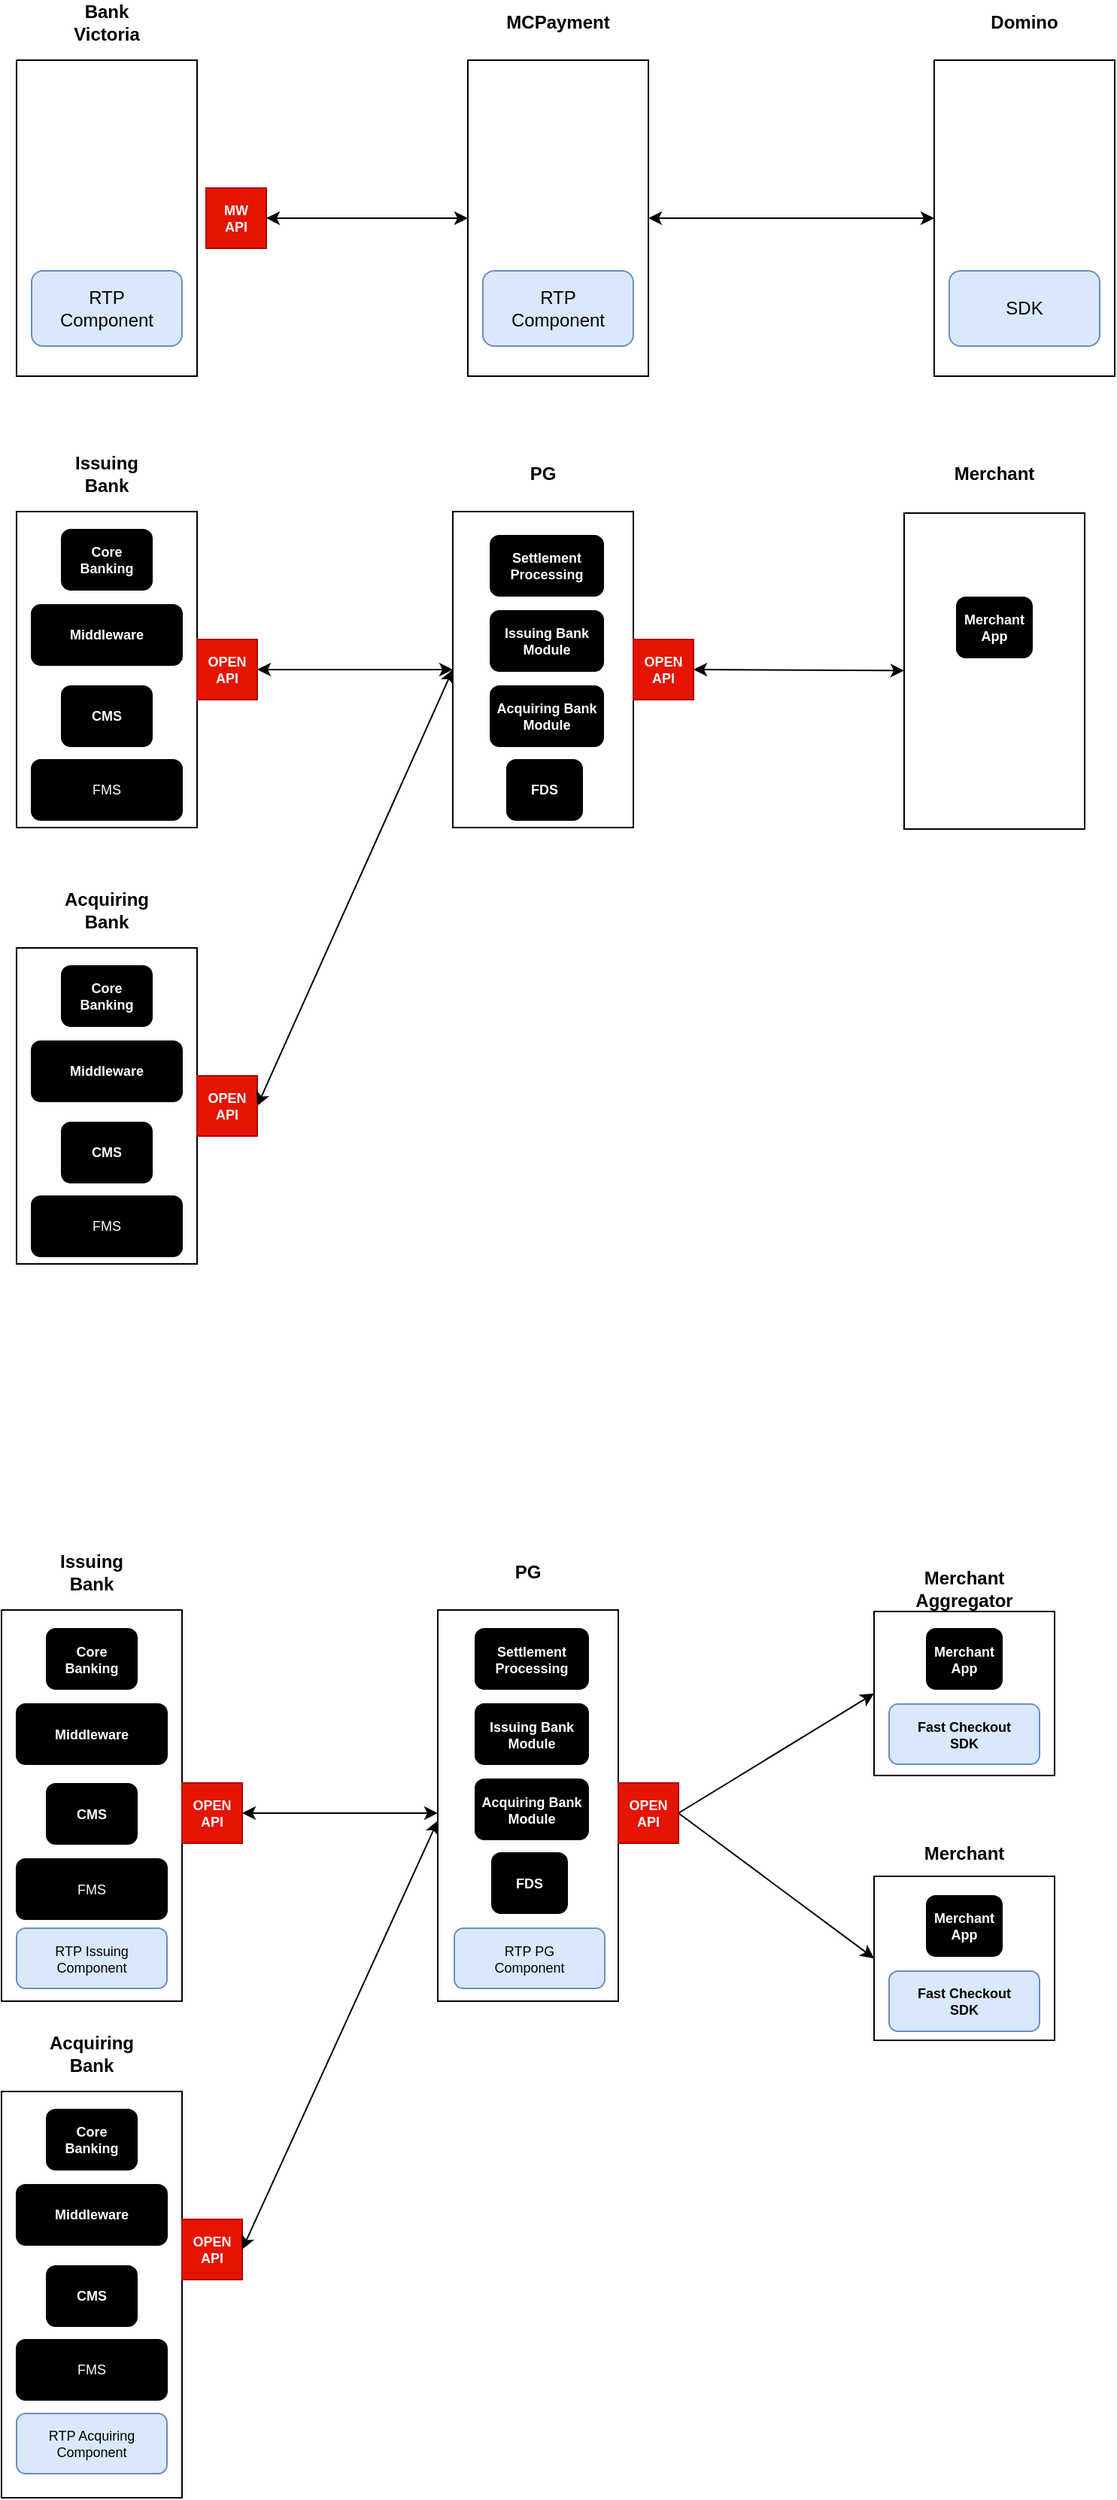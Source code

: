 <mxfile version="17.4.1" type="github">
  <diagram id="5-1qBF89IbfFa1BY4Lqq" name="Page-1">
    <mxGraphModel dx="978" dy="575" grid="1" gridSize="10" guides="1" tooltips="1" connect="1" arrows="1" fold="1" page="1" pageScale="1" pageWidth="850" pageHeight="1100" math="0" shadow="0">
      <root>
        <mxCell id="0" />
        <mxCell id="1" parent="0" />
        <mxCell id="tZL4ecfah4JBYp6cC6tO-1" value="" style="rounded=0;whiteSpace=wrap;html=1;" vertex="1" parent="1">
          <mxGeometry x="80" y="140" width="120" height="210" as="geometry" />
        </mxCell>
        <mxCell id="tZL4ecfah4JBYp6cC6tO-2" value="Bank Victoria" style="text;html=1;strokeColor=none;fillColor=none;align=center;verticalAlign=middle;whiteSpace=wrap;rounded=0;fontStyle=1" vertex="1" parent="1">
          <mxGeometry x="110" y="100" width="60" height="30" as="geometry" />
        </mxCell>
        <mxCell id="tZL4ecfah4JBYp6cC6tO-3" value="" style="rounded=0;whiteSpace=wrap;html=1;" vertex="1" parent="1">
          <mxGeometry x="380" y="140" width="120" height="210" as="geometry" />
        </mxCell>
        <mxCell id="tZL4ecfah4JBYp6cC6tO-4" value="MCPayment" style="text;html=1;strokeColor=none;fillColor=none;align=center;verticalAlign=middle;whiteSpace=wrap;rounded=0;fontStyle=1" vertex="1" parent="1">
          <mxGeometry x="410" y="100" width="60" height="30" as="geometry" />
        </mxCell>
        <mxCell id="tZL4ecfah4JBYp6cC6tO-5" value="" style="rounded=0;whiteSpace=wrap;html=1;" vertex="1" parent="1">
          <mxGeometry x="690" y="140" width="120" height="210" as="geometry" />
        </mxCell>
        <mxCell id="tZL4ecfah4JBYp6cC6tO-6" value="Domino" style="text;html=1;strokeColor=none;fillColor=none;align=center;verticalAlign=middle;whiteSpace=wrap;rounded=0;fontStyle=1" vertex="1" parent="1">
          <mxGeometry x="720" y="100" width="60" height="30" as="geometry" />
        </mxCell>
        <mxCell id="tZL4ecfah4JBYp6cC6tO-7" value="RTP&lt;br&gt;Component" style="rounded=1;whiteSpace=wrap;html=1;fillColor=#dae8fc;strokeColor=#6c8ebf;" vertex="1" parent="1">
          <mxGeometry x="90" y="280" width="100" height="50" as="geometry" />
        </mxCell>
        <mxCell id="tZL4ecfah4JBYp6cC6tO-8" value="RTP&lt;br&gt;Component" style="rounded=1;whiteSpace=wrap;html=1;fillColor=#dae8fc;strokeColor=#6c8ebf;" vertex="1" parent="1">
          <mxGeometry x="390" y="280" width="100" height="50" as="geometry" />
        </mxCell>
        <mxCell id="tZL4ecfah4JBYp6cC6tO-9" value="SDK" style="rounded=1;whiteSpace=wrap;html=1;fillColor=#dae8fc;strokeColor=#6c8ebf;" vertex="1" parent="1">
          <mxGeometry x="700" y="280" width="100" height="50" as="geometry" />
        </mxCell>
        <mxCell id="tZL4ecfah4JBYp6cC6tO-12" value="" style="endArrow=classic;startArrow=classic;html=1;rounded=0;exitX=1;exitY=0.5;exitDx=0;exitDy=0;entryX=0;entryY=0.5;entryDx=0;entryDy=0;" edge="1" parent="1" source="tZL4ecfah4JBYp6cC6tO-35" target="tZL4ecfah4JBYp6cC6tO-3">
          <mxGeometry width="50" height="50" relative="1" as="geometry">
            <mxPoint x="410" y="230" as="sourcePoint" />
            <mxPoint x="460" y="180" as="targetPoint" />
          </mxGeometry>
        </mxCell>
        <mxCell id="tZL4ecfah4JBYp6cC6tO-13" value="" style="endArrow=classic;startArrow=classic;html=1;rounded=0;entryX=0;entryY=0.5;entryDx=0;entryDy=0;" edge="1" parent="1" source="tZL4ecfah4JBYp6cC6tO-3" target="tZL4ecfah4JBYp6cC6tO-5">
          <mxGeometry width="50" height="50" relative="1" as="geometry">
            <mxPoint x="410" y="230" as="sourcePoint" />
            <mxPoint x="460" y="180" as="targetPoint" />
          </mxGeometry>
        </mxCell>
        <mxCell id="tZL4ecfah4JBYp6cC6tO-15" value="" style="rounded=0;whiteSpace=wrap;html=1;" vertex="1" parent="1">
          <mxGeometry x="80" y="440" width="120" height="210" as="geometry" />
        </mxCell>
        <mxCell id="tZL4ecfah4JBYp6cC6tO-16" value="Issuing&lt;br&gt;Bank" style="text;html=1;strokeColor=none;fillColor=none;align=center;verticalAlign=middle;whiteSpace=wrap;rounded=0;fontStyle=1" vertex="1" parent="1">
          <mxGeometry x="110" y="400" width="60" height="30" as="geometry" />
        </mxCell>
        <mxCell id="tZL4ecfah4JBYp6cC6tO-17" value="" style="rounded=0;whiteSpace=wrap;html=1;" vertex="1" parent="1">
          <mxGeometry x="370" y="440" width="120" height="210" as="geometry" />
        </mxCell>
        <mxCell id="tZL4ecfah4JBYp6cC6tO-18" value="PG" style="text;html=1;strokeColor=none;fillColor=none;align=center;verticalAlign=middle;whiteSpace=wrap;rounded=0;fontStyle=1" vertex="1" parent="1">
          <mxGeometry x="400" y="400" width="60" height="30" as="geometry" />
        </mxCell>
        <mxCell id="tZL4ecfah4JBYp6cC6tO-19" value="" style="rounded=0;whiteSpace=wrap;html=1;" vertex="1" parent="1">
          <mxGeometry x="670" y="441" width="120" height="210" as="geometry" />
        </mxCell>
        <mxCell id="tZL4ecfah4JBYp6cC6tO-20" value="Merchant" style="text;html=1;strokeColor=none;fillColor=none;align=center;verticalAlign=middle;whiteSpace=wrap;rounded=0;fontStyle=1" vertex="1" parent="1">
          <mxGeometry x="700" y="400" width="60" height="30" as="geometry" />
        </mxCell>
        <mxCell id="tZL4ecfah4JBYp6cC6tO-26" value="Core Banking" style="rounded=1;whiteSpace=wrap;html=1;fillColor=#000000;strokeColor=#000000;fontColor=#FFFFFF;fontSize=9;fontStyle=1" vertex="1" parent="1">
          <mxGeometry x="110" y="452" width="60" height="40" as="geometry" />
        </mxCell>
        <mxCell id="tZL4ecfah4JBYp6cC6tO-27" value="Middleware" style="rounded=1;whiteSpace=wrap;html=1;fillColor=#000000;strokeColor=#000000;fontColor=#FFFFFF;fontSize=9;fontStyle=1" vertex="1" parent="1">
          <mxGeometry x="90" y="502" width="100" height="40" as="geometry" />
        </mxCell>
        <mxCell id="tZL4ecfah4JBYp6cC6tO-29" value="Settlement&lt;br&gt;Processing" style="rounded=1;whiteSpace=wrap;html=1;fillColor=#000000;strokeColor=#000000;fontColor=#FFFFFF;fontSize=9;fontStyle=1" vertex="1" parent="1">
          <mxGeometry x="395" y="456" width="75" height="40" as="geometry" />
        </mxCell>
        <mxCell id="tZL4ecfah4JBYp6cC6tO-31" value="Merchant App" style="rounded=1;whiteSpace=wrap;html=1;fillColor=#000000;strokeColor=#000000;fontColor=#FFFFFF;fontSize=9;fontStyle=1" vertex="1" parent="1">
          <mxGeometry x="705" y="497" width="50" height="40" as="geometry" />
        </mxCell>
        <mxCell id="tZL4ecfah4JBYp6cC6tO-35" value="&lt;b&gt;MW&lt;br&gt;API&lt;/b&gt;" style="whiteSpace=wrap;html=1;aspect=fixed;fontFamily=Helvetica;fontSize=9;strokeColor=#B20000;fillColor=#e51400;fontColor=#ffffff;" vertex="1" parent="1">
          <mxGeometry x="206" y="225" width="40" height="40" as="geometry" />
        </mxCell>
        <mxCell id="tZL4ecfah4JBYp6cC6tO-36" value="&lt;span style=&quot;font-weight: normal&quot;&gt;FMS&lt;/span&gt;" style="rounded=1;whiteSpace=wrap;html=1;fillColor=#000000;strokeColor=#000000;fontColor=#FFFFFF;fontSize=9;fontStyle=1" vertex="1" parent="1">
          <mxGeometry x="90" y="605" width="100" height="40" as="geometry" />
        </mxCell>
        <mxCell id="tZL4ecfah4JBYp6cC6tO-37" value="Issuing Bank Module" style="rounded=1;whiteSpace=wrap;html=1;fillColor=#000000;strokeColor=#000000;fontColor=#FFFFFF;fontSize=9;fontStyle=1" vertex="1" parent="1">
          <mxGeometry x="395" y="506" width="75" height="40" as="geometry" />
        </mxCell>
        <mxCell id="tZL4ecfah4JBYp6cC6tO-38" value="FDS" style="rounded=1;whiteSpace=wrap;html=1;fillColor=#000000;strokeColor=#000000;fontColor=#FFFFFF;fontSize=9;fontStyle=1" vertex="1" parent="1">
          <mxGeometry x="406" y="605" width="50" height="40" as="geometry" />
        </mxCell>
        <mxCell id="tZL4ecfah4JBYp6cC6tO-39" value="Acquiring Bank Module" style="rounded=1;whiteSpace=wrap;html=1;fillColor=#000000;strokeColor=#000000;fontColor=#FFFFFF;fontSize=9;fontStyle=1" vertex="1" parent="1">
          <mxGeometry x="395" y="556" width="75" height="40" as="geometry" />
        </mxCell>
        <mxCell id="tZL4ecfah4JBYp6cC6tO-40" value="CMS" style="rounded=1;whiteSpace=wrap;html=1;fillColor=#000000;strokeColor=#000000;fontColor=#FFFFFF;fontSize=9;fontStyle=1" vertex="1" parent="1">
          <mxGeometry x="110" y="556" width="60" height="40" as="geometry" />
        </mxCell>
        <mxCell id="tZL4ecfah4JBYp6cC6tO-41" value="&lt;b&gt;OPEN&lt;br&gt;API&lt;/b&gt;" style="whiteSpace=wrap;html=1;aspect=fixed;fontFamily=Helvetica;fontSize=9;strokeColor=#B20000;fillColor=#e51400;fontColor=#ffffff;" vertex="1" parent="1">
          <mxGeometry x="200" y="525" width="40" height="40" as="geometry" />
        </mxCell>
        <mxCell id="tZL4ecfah4JBYp6cC6tO-42" value="" style="endArrow=classic;startArrow=classic;html=1;rounded=0;fontFamily=Helvetica;fontSize=9;fontColor=#FFFFFF;exitX=1;exitY=0.5;exitDx=0;exitDy=0;entryX=0;entryY=0.5;entryDx=0;entryDy=0;" edge="1" parent="1" source="tZL4ecfah4JBYp6cC6tO-41" target="tZL4ecfah4JBYp6cC6tO-17">
          <mxGeometry width="50" height="50" relative="1" as="geometry">
            <mxPoint x="360" y="510" as="sourcePoint" />
            <mxPoint x="410" y="460" as="targetPoint" />
          </mxGeometry>
        </mxCell>
        <mxCell id="tZL4ecfah4JBYp6cC6tO-43" value="&lt;b&gt;OPEN&lt;br&gt;API&lt;/b&gt;" style="whiteSpace=wrap;html=1;aspect=fixed;fontFamily=Helvetica;fontSize=9;strokeColor=#B20000;fillColor=#e51400;fontColor=#ffffff;" vertex="1" parent="1">
          <mxGeometry x="490" y="525" width="40" height="40" as="geometry" />
        </mxCell>
        <mxCell id="tZL4ecfah4JBYp6cC6tO-44" value="" style="endArrow=classic;startArrow=classic;html=1;rounded=0;fontFamily=Helvetica;fontSize=9;fontColor=#FFFFFF;exitX=1;exitY=0.5;exitDx=0;exitDy=0;" edge="1" parent="1" source="tZL4ecfah4JBYp6cC6tO-43" target="tZL4ecfah4JBYp6cC6tO-19">
          <mxGeometry width="50" height="50" relative="1" as="geometry">
            <mxPoint x="650" y="510" as="sourcePoint" />
            <mxPoint x="630" y="545" as="targetPoint" />
          </mxGeometry>
        </mxCell>
        <mxCell id="tZL4ecfah4JBYp6cC6tO-46" value="" style="rounded=0;whiteSpace=wrap;html=1;" vertex="1" parent="1">
          <mxGeometry x="80" y="730" width="120" height="210" as="geometry" />
        </mxCell>
        <mxCell id="tZL4ecfah4JBYp6cC6tO-47" value="Acquiring&lt;br&gt;Bank" style="text;html=1;strokeColor=none;fillColor=none;align=center;verticalAlign=middle;whiteSpace=wrap;rounded=0;fontStyle=1" vertex="1" parent="1">
          <mxGeometry x="110" y="690" width="60" height="30" as="geometry" />
        </mxCell>
        <mxCell id="tZL4ecfah4JBYp6cC6tO-48" value="Core Banking" style="rounded=1;whiteSpace=wrap;html=1;fillColor=#000000;strokeColor=#000000;fontColor=#FFFFFF;fontSize=9;fontStyle=1" vertex="1" parent="1">
          <mxGeometry x="110" y="742" width="60" height="40" as="geometry" />
        </mxCell>
        <mxCell id="tZL4ecfah4JBYp6cC6tO-49" value="Middleware" style="rounded=1;whiteSpace=wrap;html=1;fillColor=#000000;strokeColor=#000000;fontColor=#FFFFFF;fontSize=9;fontStyle=1" vertex="1" parent="1">
          <mxGeometry x="90" y="792" width="100" height="40" as="geometry" />
        </mxCell>
        <mxCell id="tZL4ecfah4JBYp6cC6tO-50" value="&lt;span style=&quot;font-weight: normal&quot;&gt;FMS&lt;/span&gt;" style="rounded=1;whiteSpace=wrap;html=1;fillColor=#000000;strokeColor=#000000;fontColor=#FFFFFF;fontSize=9;fontStyle=1" vertex="1" parent="1">
          <mxGeometry x="90" y="895" width="100" height="40" as="geometry" />
        </mxCell>
        <mxCell id="tZL4ecfah4JBYp6cC6tO-51" value="CMS" style="rounded=1;whiteSpace=wrap;html=1;fillColor=#000000;strokeColor=#000000;fontColor=#FFFFFF;fontSize=9;fontStyle=1" vertex="1" parent="1">
          <mxGeometry x="110" y="846" width="60" height="40" as="geometry" />
        </mxCell>
        <mxCell id="tZL4ecfah4JBYp6cC6tO-52" value="&lt;b&gt;OPEN&lt;br&gt;API&lt;/b&gt;" style="whiteSpace=wrap;html=1;aspect=fixed;fontFamily=Helvetica;fontSize=9;strokeColor=#B20000;fillColor=#e51400;fontColor=#ffffff;" vertex="1" parent="1">
          <mxGeometry x="200" y="815" width="40" height="40" as="geometry" />
        </mxCell>
        <mxCell id="tZL4ecfah4JBYp6cC6tO-53" value="" style="endArrow=classic;startArrow=classic;html=1;rounded=0;fontFamily=Helvetica;fontSize=9;fontColor=#FFFFFF;entryX=0;entryY=0.5;entryDx=0;entryDy=0;exitX=1;exitY=0.5;exitDx=0;exitDy=0;" edge="1" parent="1" source="tZL4ecfah4JBYp6cC6tO-52" target="tZL4ecfah4JBYp6cC6tO-17">
          <mxGeometry width="50" height="50" relative="1" as="geometry">
            <mxPoint x="300" y="740" as="sourcePoint" />
            <mxPoint x="350" y="690" as="targetPoint" />
          </mxGeometry>
        </mxCell>
        <mxCell id="tZL4ecfah4JBYp6cC6tO-54" value="" style="rounded=0;whiteSpace=wrap;html=1;" vertex="1" parent="1">
          <mxGeometry x="70" y="1170" width="120" height="260" as="geometry" />
        </mxCell>
        <mxCell id="tZL4ecfah4JBYp6cC6tO-55" value="Issuing&lt;br&gt;Bank" style="text;html=1;strokeColor=none;fillColor=none;align=center;verticalAlign=middle;whiteSpace=wrap;rounded=0;fontStyle=1" vertex="1" parent="1">
          <mxGeometry x="100" y="1130" width="60" height="30" as="geometry" />
        </mxCell>
        <mxCell id="tZL4ecfah4JBYp6cC6tO-56" value="" style="rounded=0;whiteSpace=wrap;html=1;" vertex="1" parent="1">
          <mxGeometry x="360" y="1170" width="120" height="260" as="geometry" />
        </mxCell>
        <mxCell id="tZL4ecfah4JBYp6cC6tO-57" value="PG" style="text;html=1;strokeColor=none;fillColor=none;align=center;verticalAlign=middle;whiteSpace=wrap;rounded=0;fontStyle=1" vertex="1" parent="1">
          <mxGeometry x="390" y="1130" width="60" height="30" as="geometry" />
        </mxCell>
        <mxCell id="tZL4ecfah4JBYp6cC6tO-58" value="" style="rounded=0;whiteSpace=wrap;html=1;" vertex="1" parent="1">
          <mxGeometry x="650" y="1171" width="120" height="109" as="geometry" />
        </mxCell>
        <mxCell id="tZL4ecfah4JBYp6cC6tO-59" value="Merchant&lt;br&gt;Aggregator" style="text;html=1;strokeColor=none;fillColor=none;align=center;verticalAlign=middle;whiteSpace=wrap;rounded=0;fontStyle=1" vertex="1" parent="1">
          <mxGeometry x="680" y="1141" width="60" height="30" as="geometry" />
        </mxCell>
        <mxCell id="tZL4ecfah4JBYp6cC6tO-60" value="Core Banking" style="rounded=1;whiteSpace=wrap;html=1;fillColor=#000000;strokeColor=#000000;fontColor=#FFFFFF;fontSize=9;fontStyle=1" vertex="1" parent="1">
          <mxGeometry x="100" y="1182.5" width="60" height="40" as="geometry" />
        </mxCell>
        <mxCell id="tZL4ecfah4JBYp6cC6tO-61" value="Middleware" style="rounded=1;whiteSpace=wrap;html=1;fillColor=#000000;strokeColor=#000000;fontColor=#FFFFFF;fontSize=9;fontStyle=1" vertex="1" parent="1">
          <mxGeometry x="80" y="1232.5" width="100" height="40" as="geometry" />
        </mxCell>
        <mxCell id="tZL4ecfah4JBYp6cC6tO-62" value="Settlement&lt;br&gt;Processing" style="rounded=1;whiteSpace=wrap;html=1;fillColor=#000000;strokeColor=#000000;fontColor=#FFFFFF;fontSize=9;fontStyle=1" vertex="1" parent="1">
          <mxGeometry x="385" y="1182.5" width="75" height="40" as="geometry" />
        </mxCell>
        <mxCell id="tZL4ecfah4JBYp6cC6tO-63" value="Merchant App" style="rounded=1;whiteSpace=wrap;html=1;fillColor=#000000;strokeColor=#000000;fontColor=#FFFFFF;fontSize=9;fontStyle=1" vertex="1" parent="1">
          <mxGeometry x="685" y="1182.5" width="50" height="40" as="geometry" />
        </mxCell>
        <mxCell id="tZL4ecfah4JBYp6cC6tO-64" value="&lt;span style=&quot;font-weight: normal&quot;&gt;FMS&lt;/span&gt;" style="rounded=1;whiteSpace=wrap;html=1;fillColor=#000000;strokeColor=#000000;fontColor=#FFFFFF;fontSize=9;fontStyle=1" vertex="1" parent="1">
          <mxGeometry x="80" y="1335.5" width="100" height="40" as="geometry" />
        </mxCell>
        <mxCell id="tZL4ecfah4JBYp6cC6tO-65" value="Issuing Bank Module" style="rounded=1;whiteSpace=wrap;html=1;fillColor=#000000;strokeColor=#000000;fontColor=#FFFFFF;fontSize=9;fontStyle=1" vertex="1" parent="1">
          <mxGeometry x="385" y="1232.5" width="75" height="40" as="geometry" />
        </mxCell>
        <mxCell id="tZL4ecfah4JBYp6cC6tO-66" value="FDS" style="rounded=1;whiteSpace=wrap;html=1;fillColor=#000000;strokeColor=#000000;fontColor=#FFFFFF;fontSize=9;fontStyle=1" vertex="1" parent="1">
          <mxGeometry x="396" y="1331.5" width="50" height="40" as="geometry" />
        </mxCell>
        <mxCell id="tZL4ecfah4JBYp6cC6tO-67" value="Acquiring Bank Module" style="rounded=1;whiteSpace=wrap;html=1;fillColor=#000000;strokeColor=#000000;fontColor=#FFFFFF;fontSize=9;fontStyle=1" vertex="1" parent="1">
          <mxGeometry x="385" y="1282.5" width="75" height="40" as="geometry" />
        </mxCell>
        <mxCell id="tZL4ecfah4JBYp6cC6tO-68" value="CMS" style="rounded=1;whiteSpace=wrap;html=1;fillColor=#000000;strokeColor=#000000;fontColor=#FFFFFF;fontSize=9;fontStyle=1" vertex="1" parent="1">
          <mxGeometry x="100" y="1285.5" width="60" height="40" as="geometry" />
        </mxCell>
        <mxCell id="tZL4ecfah4JBYp6cC6tO-69" value="&lt;b&gt;OPEN&lt;br&gt;API&lt;/b&gt;" style="whiteSpace=wrap;html=1;aspect=fixed;fontFamily=Helvetica;fontSize=9;strokeColor=#B20000;fillColor=#e51400;fontColor=#ffffff;" vertex="1" parent="1">
          <mxGeometry x="190" y="1285" width="40" height="40" as="geometry" />
        </mxCell>
        <mxCell id="tZL4ecfah4JBYp6cC6tO-70" value="" style="endArrow=classic;startArrow=classic;html=1;rounded=0;fontFamily=Helvetica;fontSize=9;fontColor=#FFFFFF;exitX=1;exitY=0.5;exitDx=0;exitDy=0;" edge="1" parent="1" source="tZL4ecfah4JBYp6cC6tO-69">
          <mxGeometry width="50" height="50" relative="1" as="geometry">
            <mxPoint x="350" y="1270" as="sourcePoint" />
            <mxPoint x="360" y="1305" as="targetPoint" />
          </mxGeometry>
        </mxCell>
        <mxCell id="tZL4ecfah4JBYp6cC6tO-86" style="edgeStyle=none;rounded=0;orthogonalLoop=1;jettySize=auto;html=1;exitX=1;exitY=0.5;exitDx=0;exitDy=0;entryX=0;entryY=0.5;entryDx=0;entryDy=0;fontFamily=Helvetica;fontSize=9;fontColor=#FFFFFF;" edge="1" parent="1" source="tZL4ecfah4JBYp6cC6tO-71" target="tZL4ecfah4JBYp6cC6tO-58">
          <mxGeometry relative="1" as="geometry" />
        </mxCell>
        <mxCell id="tZL4ecfah4JBYp6cC6tO-87" style="edgeStyle=none;rounded=0;orthogonalLoop=1;jettySize=auto;html=1;exitX=1;exitY=0.5;exitDx=0;exitDy=0;entryX=0;entryY=0.5;entryDx=0;entryDy=0;fontFamily=Helvetica;fontSize=9;fontColor=#FFFFFF;" edge="1" parent="1" source="tZL4ecfah4JBYp6cC6tO-71" target="tZL4ecfah4JBYp6cC6tO-81">
          <mxGeometry relative="1" as="geometry" />
        </mxCell>
        <mxCell id="tZL4ecfah4JBYp6cC6tO-71" value="&lt;b&gt;OPEN&lt;br&gt;API&lt;/b&gt;" style="whiteSpace=wrap;html=1;aspect=fixed;fontFamily=Helvetica;fontSize=9;strokeColor=#B20000;fillColor=#e51400;fontColor=#ffffff;" vertex="1" parent="1">
          <mxGeometry x="480" y="1285" width="40" height="40" as="geometry" />
        </mxCell>
        <mxCell id="tZL4ecfah4JBYp6cC6tO-73" value="" style="rounded=0;whiteSpace=wrap;html=1;" vertex="1" parent="1">
          <mxGeometry x="70" y="1490" width="120" height="270" as="geometry" />
        </mxCell>
        <mxCell id="tZL4ecfah4JBYp6cC6tO-74" value="Acquiring&lt;br&gt;Bank" style="text;html=1;strokeColor=none;fillColor=none;align=center;verticalAlign=middle;whiteSpace=wrap;rounded=0;fontStyle=1" vertex="1" parent="1">
          <mxGeometry x="100" y="1450" width="60" height="30" as="geometry" />
        </mxCell>
        <mxCell id="tZL4ecfah4JBYp6cC6tO-75" value="Core Banking" style="rounded=1;whiteSpace=wrap;html=1;fillColor=#000000;strokeColor=#000000;fontColor=#FFFFFF;fontSize=9;fontStyle=1" vertex="1" parent="1">
          <mxGeometry x="100" y="1502" width="60" height="40" as="geometry" />
        </mxCell>
        <mxCell id="tZL4ecfah4JBYp6cC6tO-76" value="Middleware" style="rounded=1;whiteSpace=wrap;html=1;fillColor=#000000;strokeColor=#000000;fontColor=#FFFFFF;fontSize=9;fontStyle=1" vertex="1" parent="1">
          <mxGeometry x="80" y="1552" width="100" height="40" as="geometry" />
        </mxCell>
        <mxCell id="tZL4ecfah4JBYp6cC6tO-77" value="&lt;span style=&quot;font-weight: normal&quot;&gt;FMS&lt;/span&gt;" style="rounded=1;whiteSpace=wrap;html=1;fillColor=#000000;strokeColor=#000000;fontColor=#FFFFFF;fontSize=9;fontStyle=1" vertex="1" parent="1">
          <mxGeometry x="80" y="1655" width="100" height="40" as="geometry" />
        </mxCell>
        <mxCell id="tZL4ecfah4JBYp6cC6tO-78" value="CMS" style="rounded=1;whiteSpace=wrap;html=1;fillColor=#000000;strokeColor=#000000;fontColor=#FFFFFF;fontSize=9;fontStyle=1" vertex="1" parent="1">
          <mxGeometry x="100" y="1606" width="60" height="40" as="geometry" />
        </mxCell>
        <mxCell id="tZL4ecfah4JBYp6cC6tO-79" value="&lt;b&gt;OPEN&lt;br&gt;API&lt;/b&gt;" style="whiteSpace=wrap;html=1;aspect=fixed;fontFamily=Helvetica;fontSize=9;strokeColor=#B20000;fillColor=#e51400;fontColor=#ffffff;" vertex="1" parent="1">
          <mxGeometry x="190" y="1575" width="40" height="40" as="geometry" />
        </mxCell>
        <mxCell id="tZL4ecfah4JBYp6cC6tO-80" value="" style="endArrow=classic;startArrow=classic;html=1;rounded=0;fontFamily=Helvetica;fontSize=9;fontColor=#FFFFFF;exitX=1;exitY=0.5;exitDx=0;exitDy=0;" edge="1" parent="1" source="tZL4ecfah4JBYp6cC6tO-79">
          <mxGeometry width="50" height="50" relative="1" as="geometry">
            <mxPoint x="290" y="1500" as="sourcePoint" />
            <mxPoint x="360" y="1310" as="targetPoint" />
          </mxGeometry>
        </mxCell>
        <mxCell id="tZL4ecfah4JBYp6cC6tO-81" value="" style="rounded=0;whiteSpace=wrap;html=1;" vertex="1" parent="1">
          <mxGeometry x="650" y="1347" width="120" height="109" as="geometry" />
        </mxCell>
        <mxCell id="tZL4ecfah4JBYp6cC6tO-82" value="Merchant" style="text;html=1;strokeColor=none;fillColor=none;align=center;verticalAlign=middle;whiteSpace=wrap;rounded=0;fontStyle=1" vertex="1" parent="1">
          <mxGeometry x="680" y="1317" width="60" height="30" as="geometry" />
        </mxCell>
        <mxCell id="tZL4ecfah4JBYp6cC6tO-83" value="Merchant App" style="rounded=1;whiteSpace=wrap;html=1;fillColor=#000000;strokeColor=#000000;fontColor=#FFFFFF;fontSize=9;fontStyle=1" vertex="1" parent="1">
          <mxGeometry x="685" y="1360" width="50" height="40" as="geometry" />
        </mxCell>
        <mxCell id="tZL4ecfah4JBYp6cC6tO-89" value="&lt;span style=&quot;font-weight: normal&quot;&gt;RTP Issuing&lt;br&gt;Component&lt;/span&gt;" style="rounded=1;whiteSpace=wrap;html=1;fillColor=#dae8fc;strokeColor=#6c8ebf;fontSize=9;fontStyle=1" vertex="1" parent="1">
          <mxGeometry x="80" y="1381.5" width="100" height="40" as="geometry" />
        </mxCell>
        <mxCell id="tZL4ecfah4JBYp6cC6tO-90" value="&lt;span style=&quot;font-weight: normal&quot;&gt;RTP PG&lt;br&gt;Component&lt;/span&gt;" style="rounded=1;whiteSpace=wrap;html=1;fillColor=#dae8fc;strokeColor=#6c8ebf;fontSize=9;fontStyle=1" vertex="1" parent="1">
          <mxGeometry x="371" y="1381.5" width="100" height="40" as="geometry" />
        </mxCell>
        <mxCell id="tZL4ecfah4JBYp6cC6tO-91" value="Fast Checkout&lt;br&gt;SDK" style="rounded=1;whiteSpace=wrap;html=1;fillColor=#dae8fc;strokeColor=#6c8ebf;fontSize=9;fontStyle=1" vertex="1" parent="1">
          <mxGeometry x="660" y="1232.5" width="100" height="40" as="geometry" />
        </mxCell>
        <mxCell id="tZL4ecfah4JBYp6cC6tO-92" value="Fast Checkout&lt;br&gt;SDK" style="rounded=1;whiteSpace=wrap;html=1;fillColor=#dae8fc;strokeColor=#6c8ebf;fontSize=9;fontStyle=1" vertex="1" parent="1">
          <mxGeometry x="660" y="1410" width="100" height="40" as="geometry" />
        </mxCell>
        <mxCell id="tZL4ecfah4JBYp6cC6tO-93" value="&lt;span style=&quot;font-weight: normal&quot;&gt;RTP Acquiring&lt;br&gt;Component&lt;/span&gt;" style="rounded=1;whiteSpace=wrap;html=1;fillColor=#dae8fc;strokeColor=#6c8ebf;fontSize=9;fontStyle=1" vertex="1" parent="1">
          <mxGeometry x="80" y="1704" width="100" height="40" as="geometry" />
        </mxCell>
      </root>
    </mxGraphModel>
  </diagram>
</mxfile>
